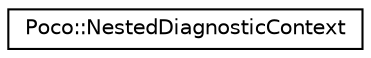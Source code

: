 digraph "Graphical Class Hierarchy"
{
 // LATEX_PDF_SIZE
  edge [fontname="Helvetica",fontsize="10",labelfontname="Helvetica",labelfontsize="10"];
  node [fontname="Helvetica",fontsize="10",shape=record];
  rankdir="LR";
  Node0 [label="Poco::NestedDiagnosticContext",height=0.2,width=0.4,color="black", fillcolor="white", style="filled",URL="$classPoco_1_1NestedDiagnosticContext.html",tooltip=" "];
}
